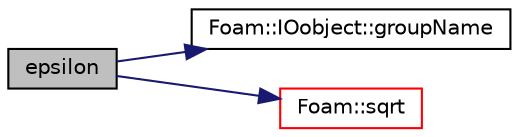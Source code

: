 digraph "epsilon"
{
  bgcolor="transparent";
  edge [fontname="Helvetica",fontsize="10",labelfontname="Helvetica",labelfontsize="10"];
  node [fontname="Helvetica",fontsize="10",shape=record];
  rankdir="LR";
  Node1 [label="epsilon",height=0.2,width=0.4,color="black", fillcolor="grey75", style="filled", fontcolor="black"];
  Node1 -> Node2 [color="midnightblue",fontsize="10",style="solid",fontname="Helvetica"];
  Node2 [label="Foam::IOobject::groupName",height=0.2,width=0.4,color="black",URL="$a01179.html#ad5705e6da2a025ad75b4cf5d748d7d30"];
  Node1 -> Node3 [color="midnightblue",fontsize="10",style="solid",fontname="Helvetica"];
  Node3 [label="Foam::sqrt",height=0.2,width=0.4,color="red",URL="$a10725.html#a8616bd62eebf2342a80222fecb1bda71"];
}
